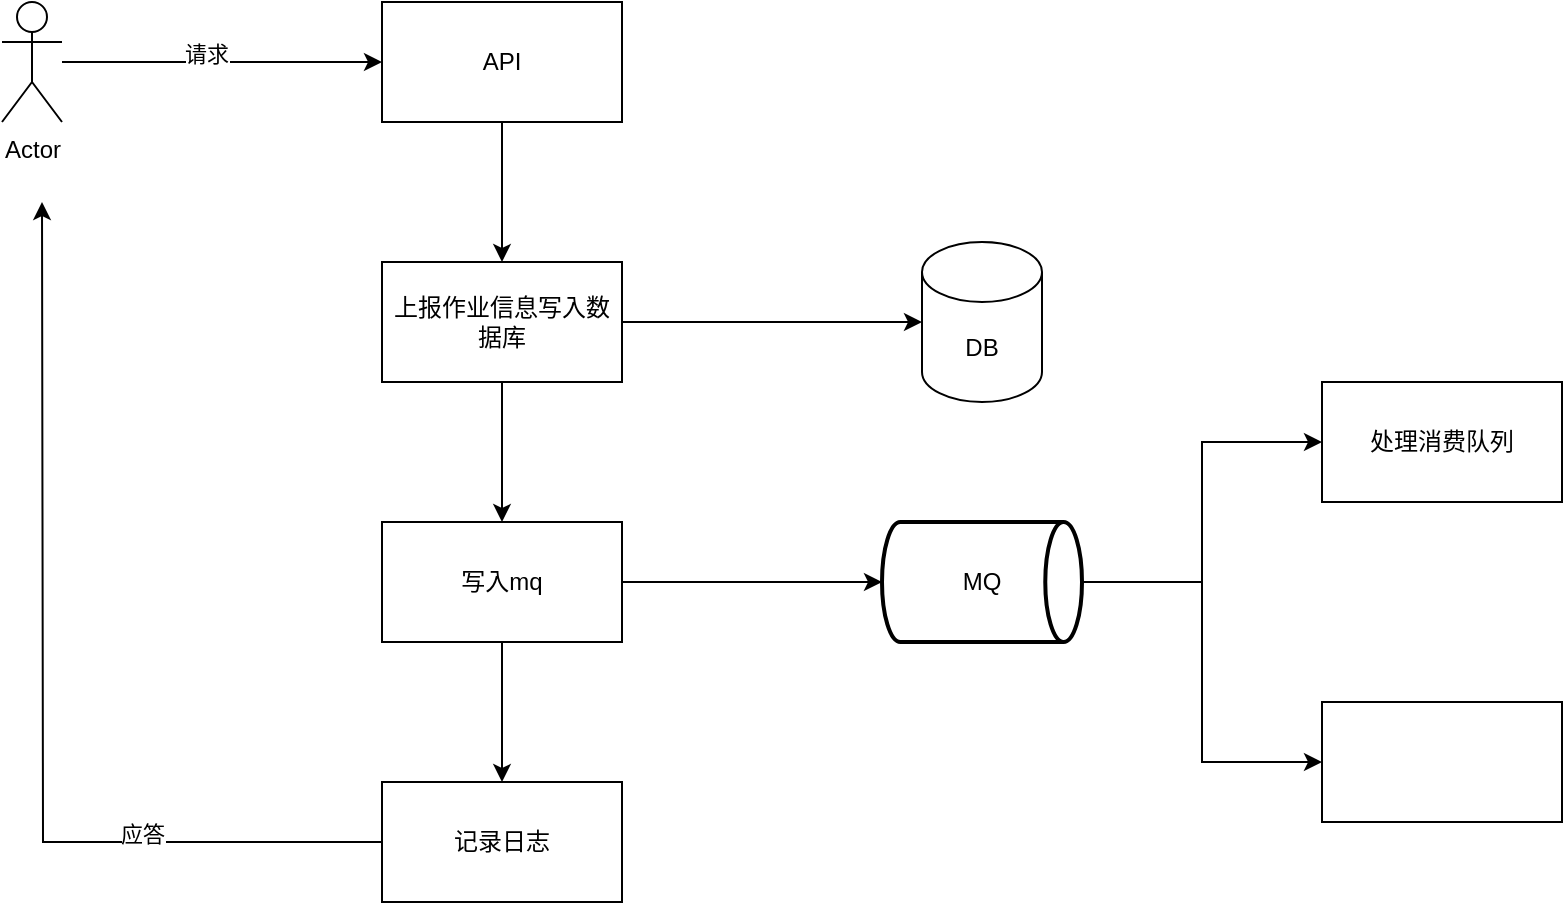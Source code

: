 <mxfile version="21.8.0" type="github">
  <diagram name="第 1 页" id="wUz59CMMeAC_a2vOcePQ">
    <mxGraphModel dx="1354" dy="1753" grid="1" gridSize="10" guides="1" tooltips="1" connect="1" arrows="1" fold="1" page="1" pageScale="1" pageWidth="827" pageHeight="1169" math="0" shadow="0">
      <root>
        <mxCell id="0" />
        <mxCell id="1" parent="0" />
        <mxCell id="akLxrY4GOpbFvVsHmZwG-11" style="edgeStyle=orthogonalEdgeStyle;rounded=0;orthogonalLoop=1;jettySize=auto;html=1;exitX=0.5;exitY=1;exitDx=0;exitDy=0;entryX=0.5;entryY=0;entryDx=0;entryDy=0;" edge="1" parent="1" source="akLxrY4GOpbFvVsHmZwG-1" target="akLxrY4GOpbFvVsHmZwG-4">
          <mxGeometry relative="1" as="geometry" />
        </mxCell>
        <mxCell id="akLxrY4GOpbFvVsHmZwG-1" value="上报作业信息写入数据库" style="rounded=0;whiteSpace=wrap;html=1;" vertex="1" parent="1">
          <mxGeometry x="260" y="120" width="120" height="60" as="geometry" />
        </mxCell>
        <mxCell id="akLxrY4GOpbFvVsHmZwG-2" value="DB" style="shape=cylinder3;whiteSpace=wrap;html=1;boundedLbl=1;backgroundOutline=1;size=15;" vertex="1" parent="1">
          <mxGeometry x="530" y="110" width="60" height="80" as="geometry" />
        </mxCell>
        <mxCell id="akLxrY4GOpbFvVsHmZwG-3" style="edgeStyle=orthogonalEdgeStyle;rounded=0;orthogonalLoop=1;jettySize=auto;html=1;entryX=0;entryY=0.5;entryDx=0;entryDy=0;entryPerimeter=0;" edge="1" parent="1" source="akLxrY4GOpbFvVsHmZwG-1" target="akLxrY4GOpbFvVsHmZwG-2">
          <mxGeometry relative="1" as="geometry" />
        </mxCell>
        <mxCell id="akLxrY4GOpbFvVsHmZwG-8" style="edgeStyle=orthogonalEdgeStyle;rounded=0;orthogonalLoop=1;jettySize=auto;html=1;entryX=0;entryY=0.5;entryDx=0;entryDy=0;entryPerimeter=0;" edge="1" parent="1" source="akLxrY4GOpbFvVsHmZwG-4" target="akLxrY4GOpbFvVsHmZwG-7">
          <mxGeometry relative="1" as="geometry">
            <mxPoint x="500" y="280" as="targetPoint" />
          </mxGeometry>
        </mxCell>
        <mxCell id="akLxrY4GOpbFvVsHmZwG-15" style="edgeStyle=orthogonalEdgeStyle;rounded=0;orthogonalLoop=1;jettySize=auto;html=1;exitX=0;exitY=0.5;exitDx=0;exitDy=0;" edge="1" parent="1" source="akLxrY4GOpbFvVsHmZwG-18">
          <mxGeometry relative="1" as="geometry">
            <mxPoint x="90" y="90" as="targetPoint" />
          </mxGeometry>
        </mxCell>
        <mxCell id="akLxrY4GOpbFvVsHmZwG-17" value="应答" style="edgeLabel;html=1;align=center;verticalAlign=middle;resizable=0;points=[];" vertex="1" connectable="0" parent="akLxrY4GOpbFvVsHmZwG-15">
          <mxGeometry x="-0.51" y="-4" relative="1" as="geometry">
            <mxPoint as="offset" />
          </mxGeometry>
        </mxCell>
        <mxCell id="akLxrY4GOpbFvVsHmZwG-19" style="edgeStyle=orthogonalEdgeStyle;rounded=0;orthogonalLoop=1;jettySize=auto;html=1;entryX=0.5;entryY=0;entryDx=0;entryDy=0;" edge="1" parent="1" source="akLxrY4GOpbFvVsHmZwG-4" target="akLxrY4GOpbFvVsHmZwG-18">
          <mxGeometry relative="1" as="geometry" />
        </mxCell>
        <mxCell id="akLxrY4GOpbFvVsHmZwG-4" value="写入mq" style="rounded=0;whiteSpace=wrap;html=1;" vertex="1" parent="1">
          <mxGeometry x="260" y="250" width="120" height="60" as="geometry" />
        </mxCell>
        <mxCell id="akLxrY4GOpbFvVsHmZwG-22" style="edgeStyle=orthogonalEdgeStyle;rounded=0;orthogonalLoop=1;jettySize=auto;html=1;entryX=0;entryY=0.5;entryDx=0;entryDy=0;" edge="1" parent="1" source="akLxrY4GOpbFvVsHmZwG-7" target="akLxrY4GOpbFvVsHmZwG-20">
          <mxGeometry relative="1" as="geometry" />
        </mxCell>
        <mxCell id="akLxrY4GOpbFvVsHmZwG-23" style="edgeStyle=orthogonalEdgeStyle;rounded=0;orthogonalLoop=1;jettySize=auto;html=1;entryX=0;entryY=0.5;entryDx=0;entryDy=0;" edge="1" parent="1" source="akLxrY4GOpbFvVsHmZwG-7" target="akLxrY4GOpbFvVsHmZwG-21">
          <mxGeometry relative="1" as="geometry" />
        </mxCell>
        <mxCell id="akLxrY4GOpbFvVsHmZwG-7" value="MQ" style="strokeWidth=2;html=1;shape=mxgraph.flowchart.direct_data;whiteSpace=wrap;" vertex="1" parent="1">
          <mxGeometry x="510" y="250" width="100" height="60" as="geometry" />
        </mxCell>
        <mxCell id="akLxrY4GOpbFvVsHmZwG-10" style="edgeStyle=orthogonalEdgeStyle;rounded=0;orthogonalLoop=1;jettySize=auto;html=1;exitX=0.5;exitY=1;exitDx=0;exitDy=0;entryX=0.5;entryY=0;entryDx=0;entryDy=0;" edge="1" parent="1" source="akLxrY4GOpbFvVsHmZwG-9" target="akLxrY4GOpbFvVsHmZwG-1">
          <mxGeometry relative="1" as="geometry" />
        </mxCell>
        <mxCell id="akLxrY4GOpbFvVsHmZwG-9" value="API" style="rounded=0;whiteSpace=wrap;html=1;" vertex="1" parent="1">
          <mxGeometry x="260" y="-10" width="120" height="60" as="geometry" />
        </mxCell>
        <mxCell id="akLxrY4GOpbFvVsHmZwG-13" style="edgeStyle=orthogonalEdgeStyle;rounded=0;orthogonalLoop=1;jettySize=auto;html=1;entryX=0;entryY=0.5;entryDx=0;entryDy=0;" edge="1" parent="1" source="akLxrY4GOpbFvVsHmZwG-12" target="akLxrY4GOpbFvVsHmZwG-9">
          <mxGeometry relative="1" as="geometry" />
        </mxCell>
        <mxCell id="akLxrY4GOpbFvVsHmZwG-16" value="请求" style="edgeLabel;html=1;align=center;verticalAlign=middle;resizable=0;points=[];" vertex="1" connectable="0" parent="akLxrY4GOpbFvVsHmZwG-13">
          <mxGeometry x="-0.1" y="4" relative="1" as="geometry">
            <mxPoint as="offset" />
          </mxGeometry>
        </mxCell>
        <mxCell id="akLxrY4GOpbFvVsHmZwG-12" value="Actor" style="shape=umlActor;verticalLabelPosition=bottom;verticalAlign=top;html=1;outlineConnect=0;" vertex="1" parent="1">
          <mxGeometry x="70" y="-10" width="30" height="60" as="geometry" />
        </mxCell>
        <mxCell id="akLxrY4GOpbFvVsHmZwG-18" value="记录日志" style="rounded=0;whiteSpace=wrap;html=1;" vertex="1" parent="1">
          <mxGeometry x="260" y="380" width="120" height="60" as="geometry" />
        </mxCell>
        <mxCell id="akLxrY4GOpbFvVsHmZwG-20" value="处理消费队列" style="rounded=0;whiteSpace=wrap;html=1;" vertex="1" parent="1">
          <mxGeometry x="730" y="180" width="120" height="60" as="geometry" />
        </mxCell>
        <mxCell id="akLxrY4GOpbFvVsHmZwG-21" value="" style="rounded=0;whiteSpace=wrap;html=1;" vertex="1" parent="1">
          <mxGeometry x="730" y="340" width="120" height="60" as="geometry" />
        </mxCell>
      </root>
    </mxGraphModel>
  </diagram>
</mxfile>
